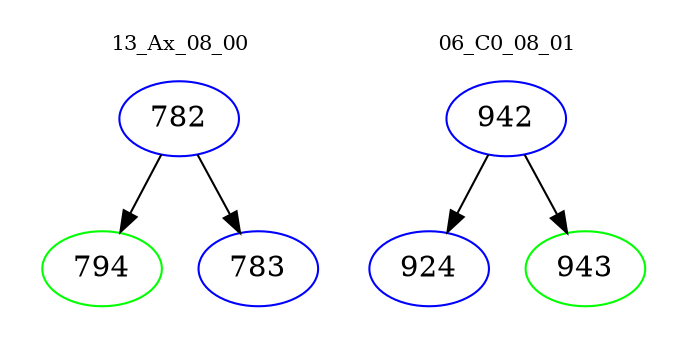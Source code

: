 digraph{
subgraph cluster_0 {
color = white
label = "13_Ax_08_00";
fontsize=10;
T0_782 [label="782", color="blue"]
T0_782 -> T0_794 [color="black"]
T0_794 [label="794", color="green"]
T0_782 -> T0_783 [color="black"]
T0_783 [label="783", color="blue"]
}
subgraph cluster_1 {
color = white
label = "06_C0_08_01";
fontsize=10;
T1_942 [label="942", color="blue"]
T1_942 -> T1_924 [color="black"]
T1_924 [label="924", color="blue"]
T1_942 -> T1_943 [color="black"]
T1_943 [label="943", color="green"]
}
}
